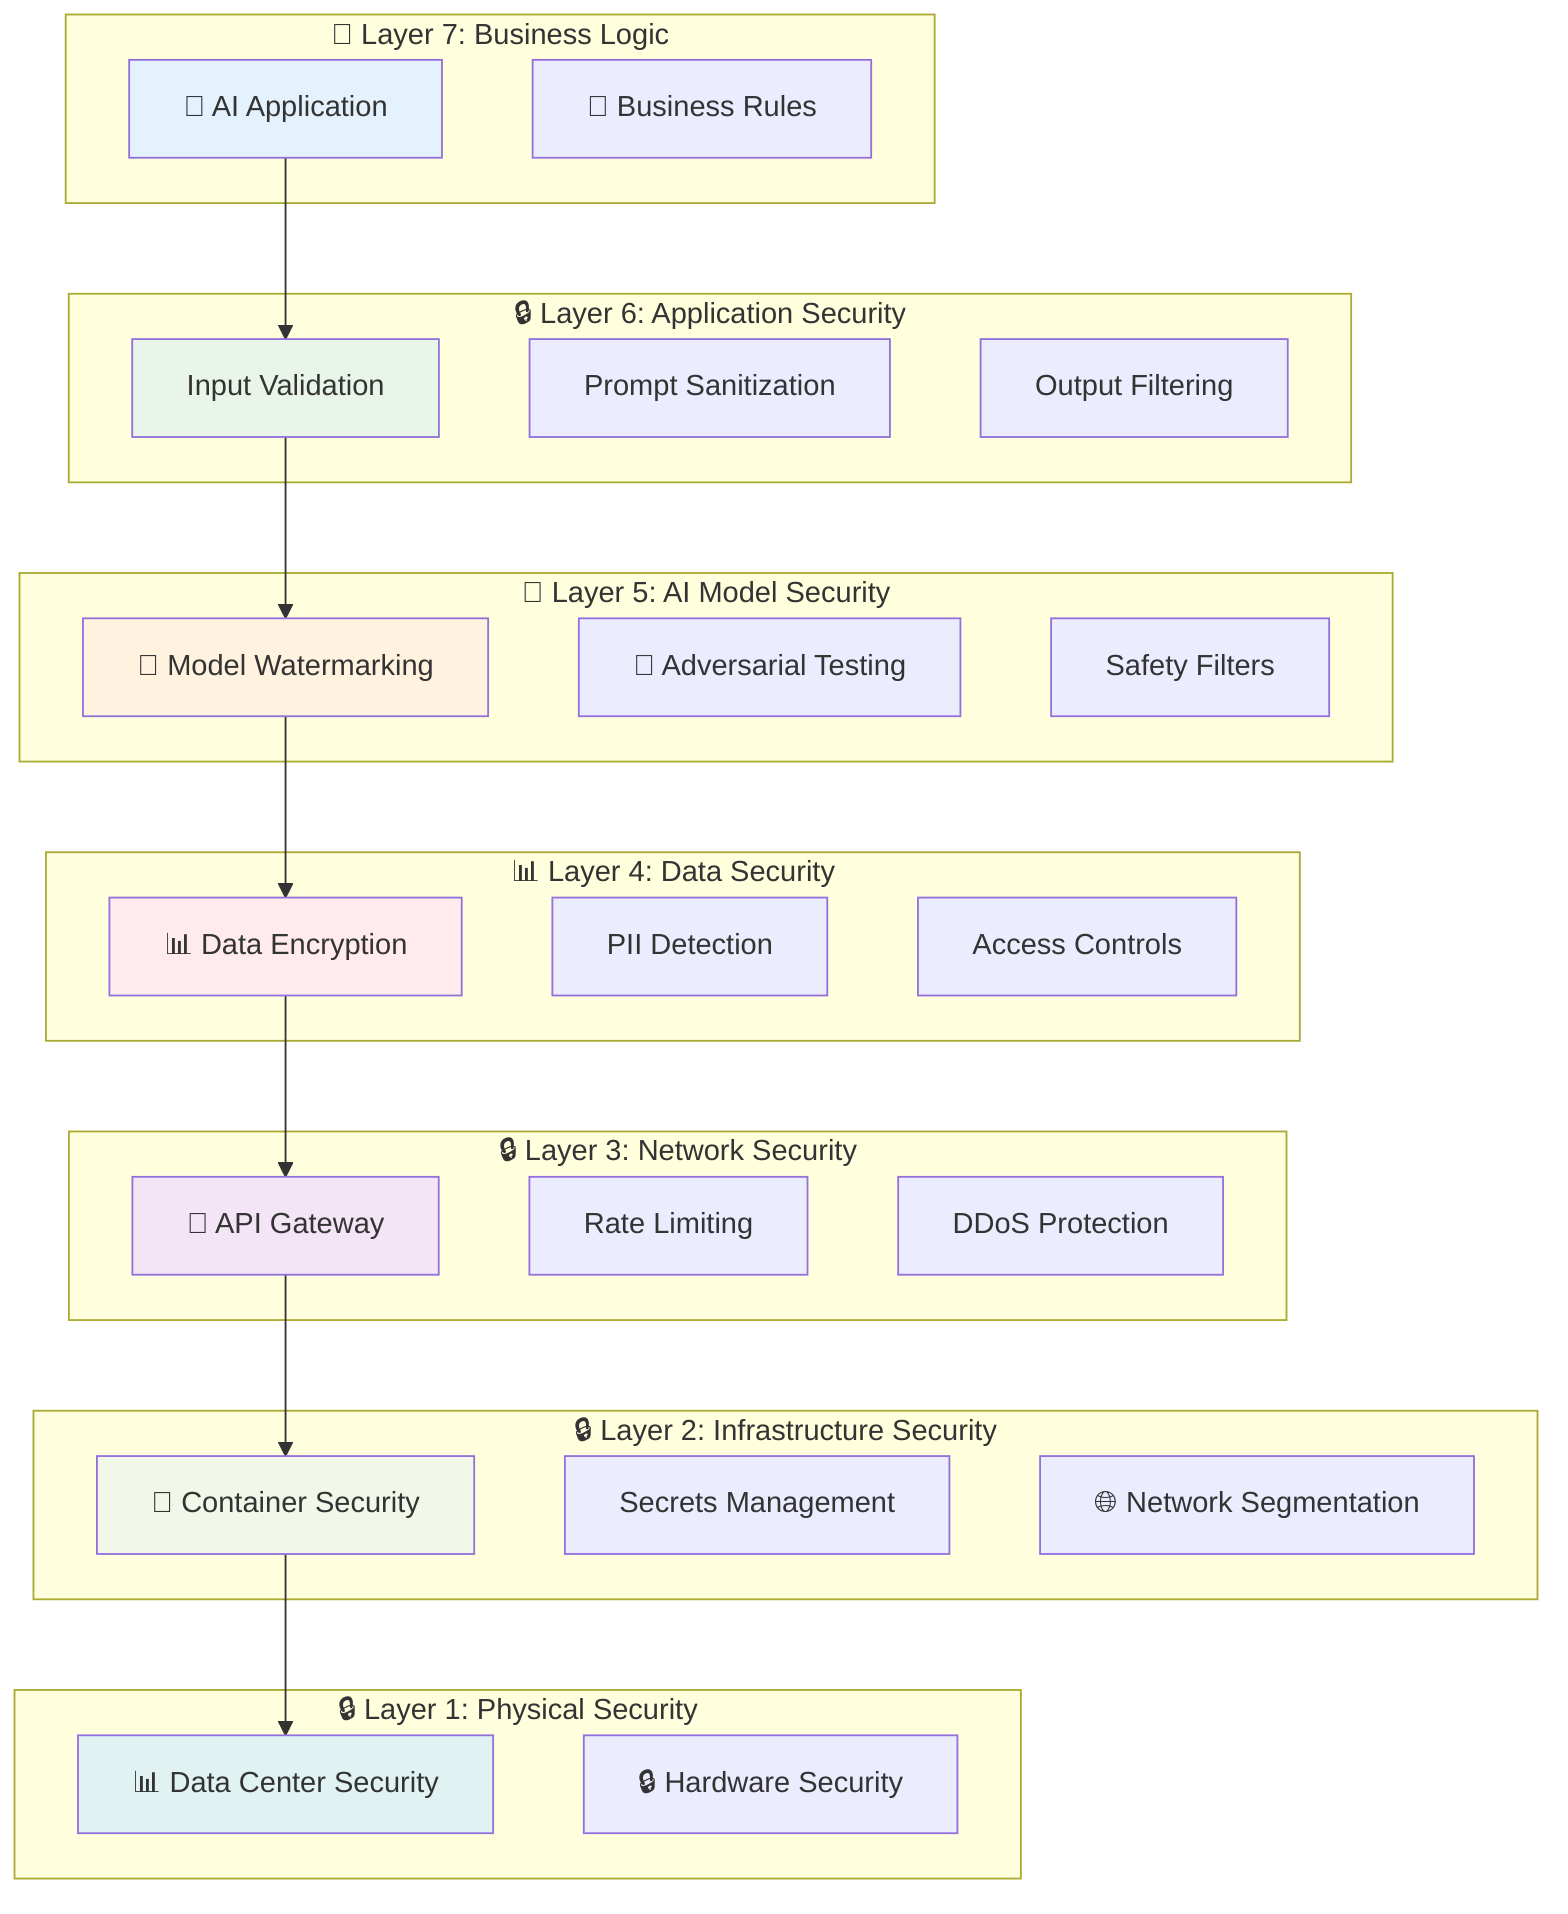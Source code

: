 %% Enhanced security-guide_diagram_3.mmd with better fonts and colors
%% Generated by enhance_mermaid_diagrams.py

graph TB
    subgraph "💼 Layer 7: Business Logic"
        A["🤖 AI Application"]
        B["💼 Business Rules"]
    end
    
    subgraph "🔒 Layer 6: Application Security"
        C["Input Validation"]
        D["Prompt Sanitization"]
        E["Output Filtering"]
    end
    
    subgraph "🤖 Layer 5: AI Model Security"
        F["🎯 Model Watermarking"]
        G["🧪 Adversarial Testing"]
        H["Safety Filters"]
    end
    
    subgraph "📊 Layer 4: Data Security"
        I["📊 Data Encryption"]
        J["PII Detection"]
        K["Access Controls"]
    end
    
    subgraph "🔒 Layer 3: Network Security"
        L["🔌 API Gateway"]
        M["Rate Limiting"]
        N["DDoS Protection"]
    end
    
    subgraph "🔒 Layer 2: Infrastructure Security"
        O["🤖 Container Security"]
        P["Secrets Management"]
        Q["🌐 Network Segmentation"]
    end
    
    subgraph "🔒 Layer 1: Physical Security"
        R["📊 Data Center Security"]
        S["🔒 Hardware Security"]
    end
    
    A --> C
    C --> F
    F --> I
    I --> L
    L --> O
    O --> R
    
    style A fill:#e3f2fd
    style C fill:#e8f5e8
    style F fill:#fff3e0
    style I fill:#ffebee
    style L fill:#f3e5f5
    style O fill:#f1f8e9
    style R fill:#e0f2f1

classDef primary fill:#e8f4fd,stroke:#1976d2,stroke-width:3px,color:#0d47a1,font-size:14px,font-weight:bold
classDef secondary fill:#f3e5f5,stroke:#7b1fa2,stroke-width:3px,color:#4a148c,font-size:13px,font-weight:bold
classDef success fill:#e8f5e8,stroke:#388e3c,stroke-width:3px,color:#1b5e20,font-size:13px,font-weight:bold
classDef warning fill:#fff3e0,stroke:#f57c00,stroke-width:3px,color:#e65100,font-size:13px,font-weight:bold
classDef danger fill:#ffebee,stroke:#c62828,stroke-width:3px,color:#b71c1c,font-size:13px,font-weight:bold
classDef info fill:#e0f2f1,stroke:#00695c,stroke-width:3px,color:#004d40,font-size:13px,font-weight:bold
classDef light fill:#fff8e1,stroke:#fbc02d,stroke-width:3px,color:#f57f17,font-size:13px,font-weight:bold